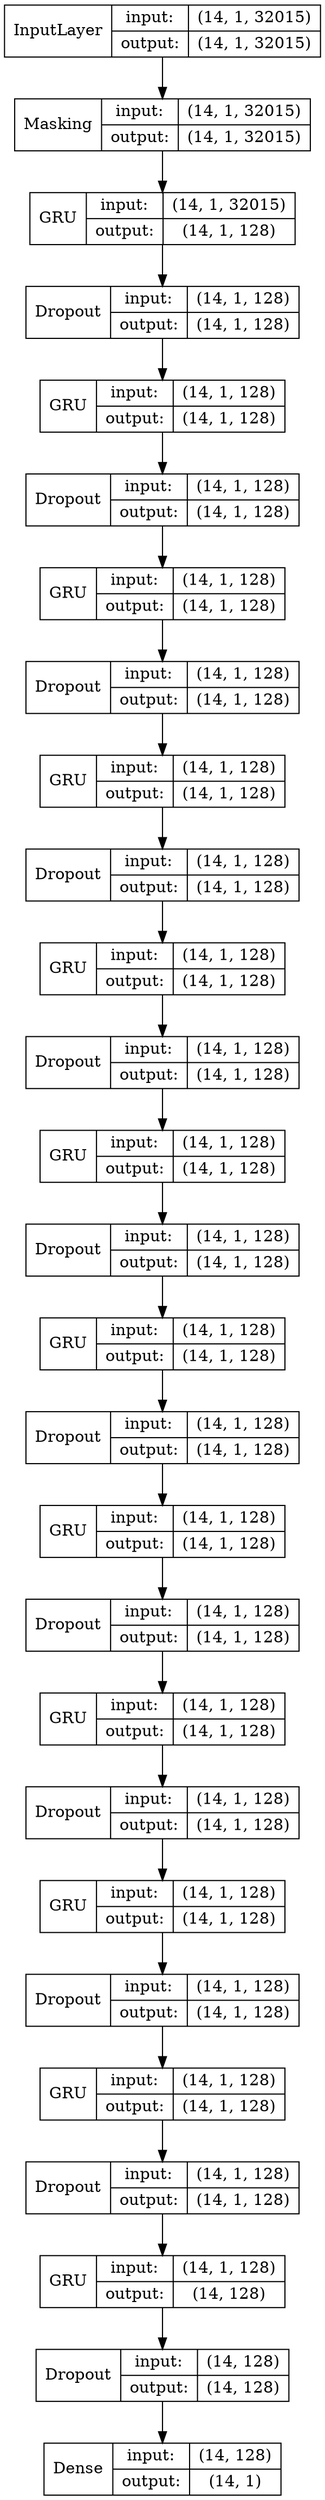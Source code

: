 digraph G {
concentrate=True;
rankdir=TB;
node [shape=record];
4931827984 [label="InputLayer\n|{input:|output:}|{{(14, 1, 32015)}|{(14, 1, 32015)}}"];
4931827920 [label="Masking\n|{input:|output:}|{{(14, 1, 32015)}|{(14, 1, 32015)}}"];
4909694928 [label="GRU\n|{input:|output:}|{{(14, 1, 32015)}|{(14, 1, 128)}}"];
4938869392 [label="Dropout\n|{input:|output:}|{{(14, 1, 128)}|{(14, 1, 128)}}"];
4939220560 [label="GRU\n|{input:|output:}|{{(14, 1, 128)}|{(14, 1, 128)}}"];
5211540048 [label="Dropout\n|{input:|output:}|{{(14, 1, 128)}|{(14, 1, 128)}}"];
5213127952 [label="GRU\n|{input:|output:}|{{(14, 1, 128)}|{(14, 1, 128)}}"];
5215407952 [label="Dropout\n|{input:|output:}|{{(14, 1, 128)}|{(14, 1, 128)}}"];
5216324560 [label="GRU\n|{input:|output:}|{{(14, 1, 128)}|{(14, 1, 128)}}"];
5217859920 [label="Dropout\n|{input:|output:}|{{(14, 1, 128)}|{(14, 1, 128)}}"];
5219464080 [label="GRU\n|{input:|output:}|{{(14, 1, 128)}|{(14, 1, 128)}}"];
5221592016 [label="Dropout\n|{input:|output:}|{{(14, 1, 128)}|{(14, 1, 128)}}"];
5222876560 [label="GRU\n|{input:|output:}|{{(14, 1, 128)}|{(14, 1, 128)}}"];
5225112528 [label="Dropout\n|{input:|output:}|{{(14, 1, 128)}|{(14, 1, 128)}}"];
5226270224 [label="GRU\n|{input:|output:}|{{(14, 1, 128)}|{(14, 1, 128)}}"];
5228424912 [label="Dropout\n|{input:|output:}|{{(14, 1, 128)}|{(14, 1, 128)}}"];
5229462992 [label="GRU\n|{input:|output:}|{{(14, 1, 128)}|{(14, 1, 128)}}"];
5232781776 [label="Dropout\n|{input:|output:}|{{(14, 1, 128)}|{(14, 1, 128)}}"];
5233080528 [label="GRU\n|{input:|output:}|{{(14, 1, 128)}|{(14, 1, 128)}}"];
5233851792 [label="Dropout\n|{input:|output:}|{{(14, 1, 128)}|{(14, 1, 128)}}"];
5236326352 [label="GRU\n|{input:|output:}|{{(14, 1, 128)}|{(14, 1, 128)}}"];
5239098704 [label="Dropout\n|{input:|output:}|{{(14, 1, 128)}|{(14, 1, 128)}}"];
5239404816 [label="GRU\n|{input:|output:}|{{(14, 1, 128)}|{(14, 1, 128)}}"];
5240966352 [label="Dropout\n|{input:|output:}|{{(14, 1, 128)}|{(14, 1, 128)}}"];
5242555024 [label="GRU\n|{input:|output:}|{{(14, 1, 128)}|{(14, 128)}}"];
5244845136 [label="Dropout\n|{input:|output:}|{{(14, 128)}|{(14, 128)}}"];
4935018704 [label="Dense\n|{input:|output:}|{{(14, 128)}|{(14, 1)}}"];
4931827984 -> 4931827920;
4931827920 -> 4909694928;
4909694928 -> 4938869392;
4938869392 -> 4939220560;
4939220560 -> 5211540048;
5211540048 -> 5213127952;
5213127952 -> 5215407952;
5215407952 -> 5216324560;
5216324560 -> 5217859920;
5217859920 -> 5219464080;
5219464080 -> 5221592016;
5221592016 -> 5222876560;
5222876560 -> 5225112528;
5225112528 -> 5226270224;
5226270224 -> 5228424912;
5228424912 -> 5229462992;
5229462992 -> 5232781776;
5232781776 -> 5233080528;
5233080528 -> 5233851792;
5233851792 -> 5236326352;
5236326352 -> 5239098704;
5239098704 -> 5239404816;
5239404816 -> 5240966352;
5240966352 -> 5242555024;
5242555024 -> 5244845136;
5244845136 -> 4935018704;
}
